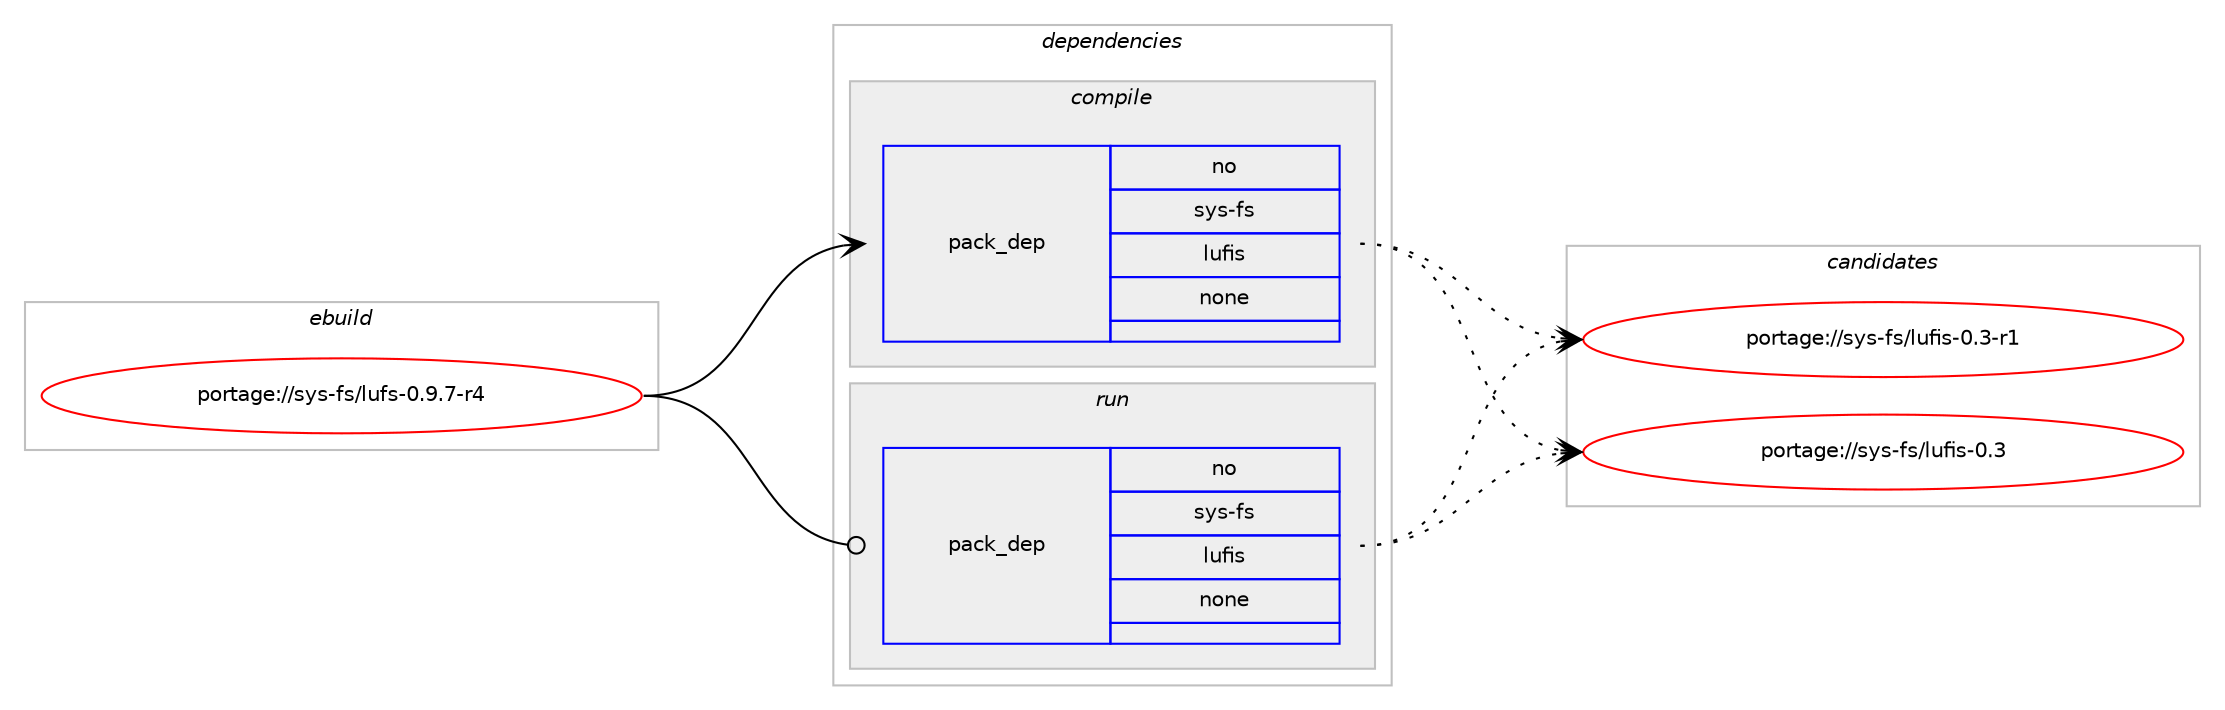 digraph prolog {

# *************
# Graph options
# *************

newrank=true;
concentrate=true;
compound=true;
graph [rankdir=LR,fontname=Helvetica,fontsize=10,ranksep=1.5];#, ranksep=2.5, nodesep=0.2];
edge  [arrowhead=vee];
node  [fontname=Helvetica,fontsize=10];

# **********
# The ebuild
# **********

subgraph cluster_leftcol {
color=gray;
rank=same;
label=<<i>ebuild</i>>;
id [label="portage://sys-fs/lufs-0.9.7-r4", color=red, width=4, href="../sys-fs/lufs-0.9.7-r4.svg"];
}

# ****************
# The dependencies
# ****************

subgraph cluster_midcol {
color=gray;
label=<<i>dependencies</i>>;
subgraph cluster_compile {
fillcolor="#eeeeee";
style=filled;
label=<<i>compile</i>>;
subgraph pack23095 {
dependency29248 [label=<<TABLE BORDER="0" CELLBORDER="1" CELLSPACING="0" CELLPADDING="4" WIDTH="220"><TR><TD ROWSPAN="6" CELLPADDING="30">pack_dep</TD></TR><TR><TD WIDTH="110">no</TD></TR><TR><TD>sys-fs</TD></TR><TR><TD>lufis</TD></TR><TR><TD>none</TD></TR><TR><TD></TD></TR></TABLE>>, shape=none, color=blue];
}
id:e -> dependency29248:w [weight=20,style="solid",arrowhead="vee"];
}
subgraph cluster_compileandrun {
fillcolor="#eeeeee";
style=filled;
label=<<i>compile and run</i>>;
}
subgraph cluster_run {
fillcolor="#eeeeee";
style=filled;
label=<<i>run</i>>;
subgraph pack23096 {
dependency29249 [label=<<TABLE BORDER="0" CELLBORDER="1" CELLSPACING="0" CELLPADDING="4" WIDTH="220"><TR><TD ROWSPAN="6" CELLPADDING="30">pack_dep</TD></TR><TR><TD WIDTH="110">no</TD></TR><TR><TD>sys-fs</TD></TR><TR><TD>lufis</TD></TR><TR><TD>none</TD></TR><TR><TD></TD></TR></TABLE>>, shape=none, color=blue];
}
id:e -> dependency29249:w [weight=20,style="solid",arrowhead="odot"];
}
}

# **************
# The candidates
# **************

subgraph cluster_choices {
rank=same;
color=gray;
label=<<i>candidates</i>>;

subgraph choice23095 {
color=black;
nodesep=1;
choice1151211154510211547108117102105115454846514511449 [label="portage://sys-fs/lufis-0.3-r1", color=red, width=4,href="../sys-fs/lufis-0.3-r1.svg"];
choice115121115451021154710811710210511545484651 [label="portage://sys-fs/lufis-0.3", color=red, width=4,href="../sys-fs/lufis-0.3.svg"];
dependency29248:e -> choice1151211154510211547108117102105115454846514511449:w [style=dotted,weight="100"];
dependency29248:e -> choice115121115451021154710811710210511545484651:w [style=dotted,weight="100"];
}
subgraph choice23096 {
color=black;
nodesep=1;
choice1151211154510211547108117102105115454846514511449 [label="portage://sys-fs/lufis-0.3-r1", color=red, width=4,href="../sys-fs/lufis-0.3-r1.svg"];
choice115121115451021154710811710210511545484651 [label="portage://sys-fs/lufis-0.3", color=red, width=4,href="../sys-fs/lufis-0.3.svg"];
dependency29249:e -> choice1151211154510211547108117102105115454846514511449:w [style=dotted,weight="100"];
dependency29249:e -> choice115121115451021154710811710210511545484651:w [style=dotted,weight="100"];
}
}

}
